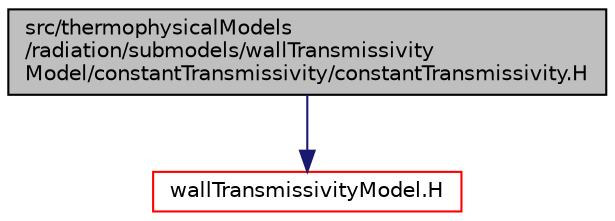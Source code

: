 digraph "src/thermophysicalModels/radiation/submodels/wallTransmissivityModel/constantTransmissivity/constantTransmissivity.H"
{
  bgcolor="transparent";
  edge [fontname="Helvetica",fontsize="10",labelfontname="Helvetica",labelfontsize="10"];
  node [fontname="Helvetica",fontsize="10",shape=record];
  Node1 [label="src/thermophysicalModels\l/radiation/submodels/wallTransmissivity\lModel/constantTransmissivity/constantTransmissivity.H",height=0.2,width=0.4,color="black", fillcolor="grey75", style="filled" fontcolor="black"];
  Node1 -> Node2 [color="midnightblue",fontsize="10",style="solid",fontname="Helvetica"];
  Node2 [label="wallTransmissivityModel.H",height=0.2,width=0.4,color="red",URL="$wallTransmissivityModel_8H.html"];
}
